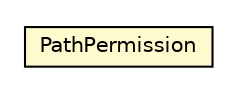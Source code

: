 #!/usr/local/bin/dot
#
# Class diagram 
# Generated by UMLGraph version 5.1 (http://www.umlgraph.org/)
#

digraph G {
	edge [fontname="Helvetica",fontsize=10,labelfontname="Helvetica",labelfontsize=10];
	node [fontname="Helvetica",fontsize=10,shape=plaintext];
	nodesep=0.25;
	ranksep=0.5;
	// org.androidtransfuse.model.manifest.PathPermission
	c14700 [label=<<table title="org.androidtransfuse.model.manifest.PathPermission" border="0" cellborder="1" cellspacing="0" cellpadding="2" port="p" bgcolor="lemonChiffon" href="./PathPermission.html">
		<tr><td><table border="0" cellspacing="0" cellpadding="1">
<tr><td align="center" balign="center"> PathPermission </td></tr>
		</table></td></tr>
		</table>>, fontname="Helvetica", fontcolor="black", fontsize=10.0];
}

